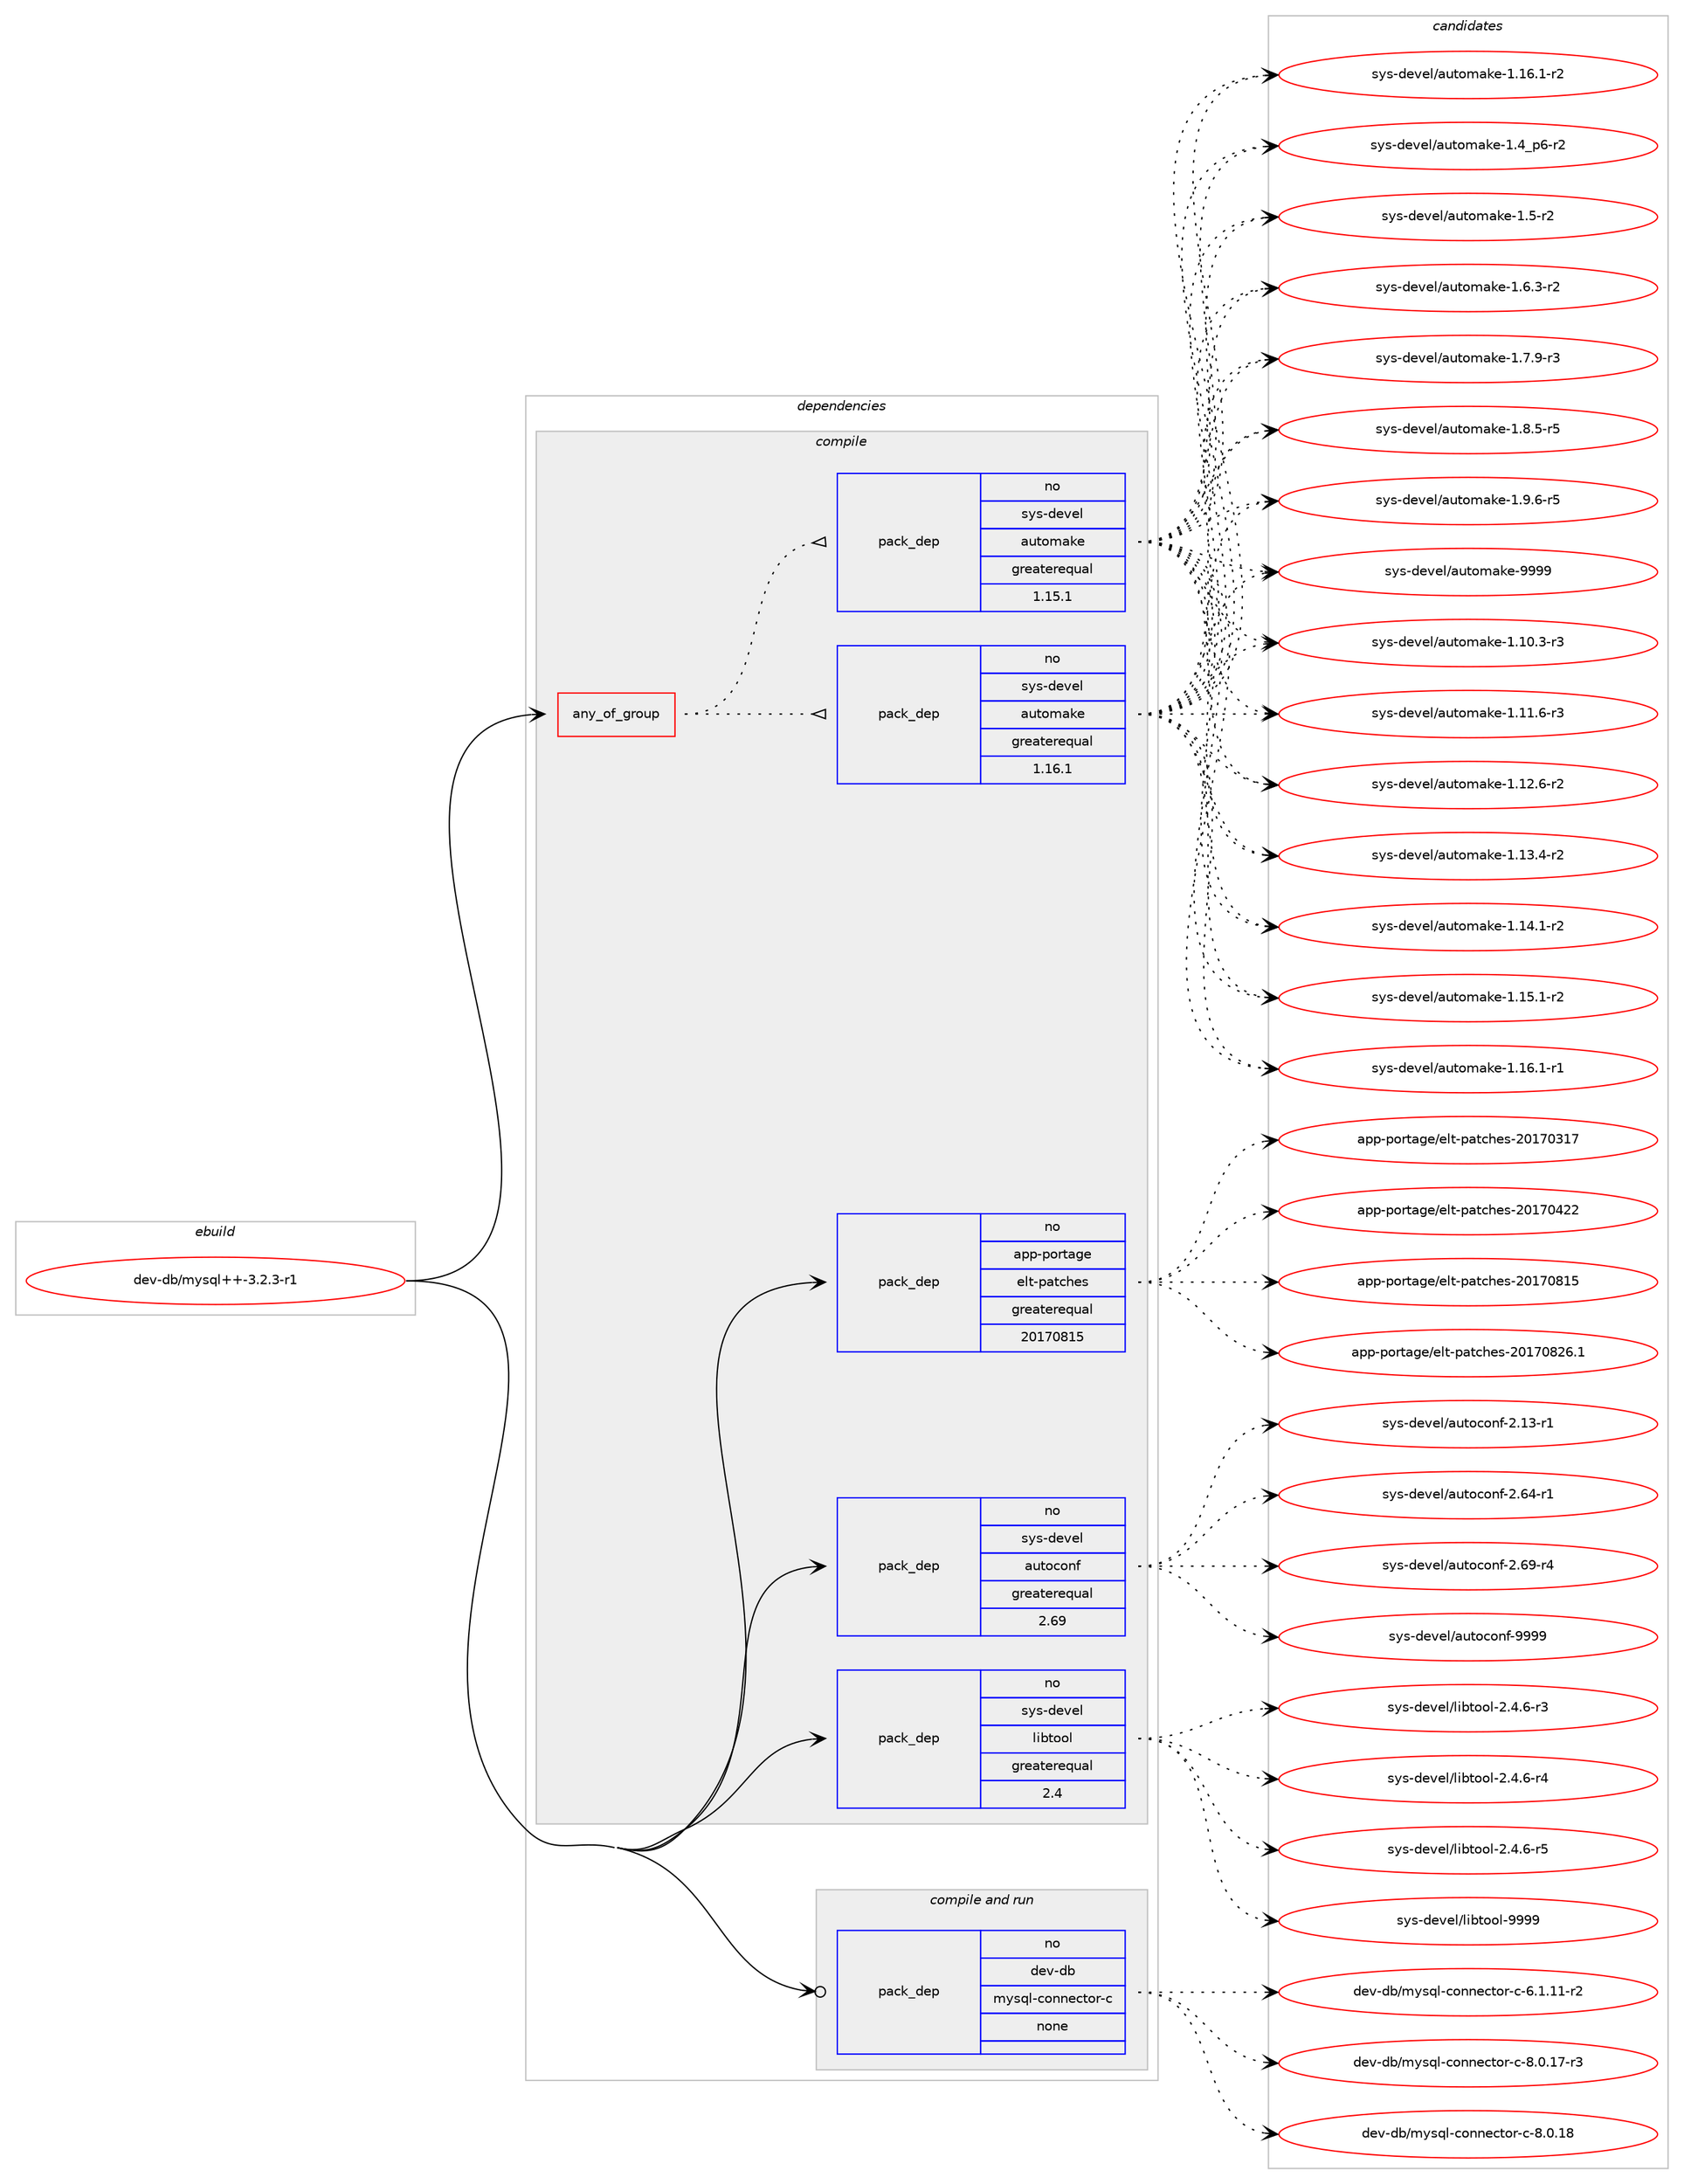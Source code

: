 digraph prolog {

# *************
# Graph options
# *************

newrank=true;
concentrate=true;
compound=true;
graph [rankdir=LR,fontname=Helvetica,fontsize=10,ranksep=1.5];#, ranksep=2.5, nodesep=0.2];
edge  [arrowhead=vee];
node  [fontname=Helvetica,fontsize=10];

# **********
# The ebuild
# **********

subgraph cluster_leftcol {
color=gray;
rank=same;
label=<<i>ebuild</i>>;
id [label="dev-db/mysql++-3.2.3-r1", color=red, width=4, href="../dev-db/mysql++-3.2.3-r1.svg"];
}

# ****************
# The dependencies
# ****************

subgraph cluster_midcol {
color=gray;
label=<<i>dependencies</i>>;
subgraph cluster_compile {
fillcolor="#eeeeee";
style=filled;
label=<<i>compile</i>>;
subgraph any9328 {
dependency520114 [label=<<TABLE BORDER="0" CELLBORDER="1" CELLSPACING="0" CELLPADDING="4"><TR><TD CELLPADDING="10">any_of_group</TD></TR></TABLE>>, shape=none, color=red];subgraph pack387211 {
dependency520115 [label=<<TABLE BORDER="0" CELLBORDER="1" CELLSPACING="0" CELLPADDING="4" WIDTH="220"><TR><TD ROWSPAN="6" CELLPADDING="30">pack_dep</TD></TR><TR><TD WIDTH="110">no</TD></TR><TR><TD>sys-devel</TD></TR><TR><TD>automake</TD></TR><TR><TD>greaterequal</TD></TR><TR><TD>1.16.1</TD></TR></TABLE>>, shape=none, color=blue];
}
dependency520114:e -> dependency520115:w [weight=20,style="dotted",arrowhead="oinv"];
subgraph pack387212 {
dependency520116 [label=<<TABLE BORDER="0" CELLBORDER="1" CELLSPACING="0" CELLPADDING="4" WIDTH="220"><TR><TD ROWSPAN="6" CELLPADDING="30">pack_dep</TD></TR><TR><TD WIDTH="110">no</TD></TR><TR><TD>sys-devel</TD></TR><TR><TD>automake</TD></TR><TR><TD>greaterequal</TD></TR><TR><TD>1.15.1</TD></TR></TABLE>>, shape=none, color=blue];
}
dependency520114:e -> dependency520116:w [weight=20,style="dotted",arrowhead="oinv"];
}
id:e -> dependency520114:w [weight=20,style="solid",arrowhead="vee"];
subgraph pack387213 {
dependency520117 [label=<<TABLE BORDER="0" CELLBORDER="1" CELLSPACING="0" CELLPADDING="4" WIDTH="220"><TR><TD ROWSPAN="6" CELLPADDING="30">pack_dep</TD></TR><TR><TD WIDTH="110">no</TD></TR><TR><TD>app-portage</TD></TR><TR><TD>elt-patches</TD></TR><TR><TD>greaterequal</TD></TR><TR><TD>20170815</TD></TR></TABLE>>, shape=none, color=blue];
}
id:e -> dependency520117:w [weight=20,style="solid",arrowhead="vee"];
subgraph pack387214 {
dependency520118 [label=<<TABLE BORDER="0" CELLBORDER="1" CELLSPACING="0" CELLPADDING="4" WIDTH="220"><TR><TD ROWSPAN="6" CELLPADDING="30">pack_dep</TD></TR><TR><TD WIDTH="110">no</TD></TR><TR><TD>sys-devel</TD></TR><TR><TD>autoconf</TD></TR><TR><TD>greaterequal</TD></TR><TR><TD>2.69</TD></TR></TABLE>>, shape=none, color=blue];
}
id:e -> dependency520118:w [weight=20,style="solid",arrowhead="vee"];
subgraph pack387215 {
dependency520119 [label=<<TABLE BORDER="0" CELLBORDER="1" CELLSPACING="0" CELLPADDING="4" WIDTH="220"><TR><TD ROWSPAN="6" CELLPADDING="30">pack_dep</TD></TR><TR><TD WIDTH="110">no</TD></TR><TR><TD>sys-devel</TD></TR><TR><TD>libtool</TD></TR><TR><TD>greaterequal</TD></TR><TR><TD>2.4</TD></TR></TABLE>>, shape=none, color=blue];
}
id:e -> dependency520119:w [weight=20,style="solid",arrowhead="vee"];
}
subgraph cluster_compileandrun {
fillcolor="#eeeeee";
style=filled;
label=<<i>compile and run</i>>;
subgraph pack387216 {
dependency520120 [label=<<TABLE BORDER="0" CELLBORDER="1" CELLSPACING="0" CELLPADDING="4" WIDTH="220"><TR><TD ROWSPAN="6" CELLPADDING="30">pack_dep</TD></TR><TR><TD WIDTH="110">no</TD></TR><TR><TD>dev-db</TD></TR><TR><TD>mysql-connector-c</TD></TR><TR><TD>none</TD></TR><TR><TD></TD></TR></TABLE>>, shape=none, color=blue];
}
id:e -> dependency520120:w [weight=20,style="solid",arrowhead="odotvee"];
}
subgraph cluster_run {
fillcolor="#eeeeee";
style=filled;
label=<<i>run</i>>;
}
}

# **************
# The candidates
# **************

subgraph cluster_choices {
rank=same;
color=gray;
label=<<i>candidates</i>>;

subgraph choice387211 {
color=black;
nodesep=1;
choice11512111545100101118101108479711711611110997107101454946494846514511451 [label="sys-devel/automake-1.10.3-r3", color=red, width=4,href="../sys-devel/automake-1.10.3-r3.svg"];
choice11512111545100101118101108479711711611110997107101454946494946544511451 [label="sys-devel/automake-1.11.6-r3", color=red, width=4,href="../sys-devel/automake-1.11.6-r3.svg"];
choice11512111545100101118101108479711711611110997107101454946495046544511450 [label="sys-devel/automake-1.12.6-r2", color=red, width=4,href="../sys-devel/automake-1.12.6-r2.svg"];
choice11512111545100101118101108479711711611110997107101454946495146524511450 [label="sys-devel/automake-1.13.4-r2", color=red, width=4,href="../sys-devel/automake-1.13.4-r2.svg"];
choice11512111545100101118101108479711711611110997107101454946495246494511450 [label="sys-devel/automake-1.14.1-r2", color=red, width=4,href="../sys-devel/automake-1.14.1-r2.svg"];
choice11512111545100101118101108479711711611110997107101454946495346494511450 [label="sys-devel/automake-1.15.1-r2", color=red, width=4,href="../sys-devel/automake-1.15.1-r2.svg"];
choice11512111545100101118101108479711711611110997107101454946495446494511449 [label="sys-devel/automake-1.16.1-r1", color=red, width=4,href="../sys-devel/automake-1.16.1-r1.svg"];
choice11512111545100101118101108479711711611110997107101454946495446494511450 [label="sys-devel/automake-1.16.1-r2", color=red, width=4,href="../sys-devel/automake-1.16.1-r2.svg"];
choice115121115451001011181011084797117116111109971071014549465295112544511450 [label="sys-devel/automake-1.4_p6-r2", color=red, width=4,href="../sys-devel/automake-1.4_p6-r2.svg"];
choice11512111545100101118101108479711711611110997107101454946534511450 [label="sys-devel/automake-1.5-r2", color=red, width=4,href="../sys-devel/automake-1.5-r2.svg"];
choice115121115451001011181011084797117116111109971071014549465446514511450 [label="sys-devel/automake-1.6.3-r2", color=red, width=4,href="../sys-devel/automake-1.6.3-r2.svg"];
choice115121115451001011181011084797117116111109971071014549465546574511451 [label="sys-devel/automake-1.7.9-r3", color=red, width=4,href="../sys-devel/automake-1.7.9-r3.svg"];
choice115121115451001011181011084797117116111109971071014549465646534511453 [label="sys-devel/automake-1.8.5-r5", color=red, width=4,href="../sys-devel/automake-1.8.5-r5.svg"];
choice115121115451001011181011084797117116111109971071014549465746544511453 [label="sys-devel/automake-1.9.6-r5", color=red, width=4,href="../sys-devel/automake-1.9.6-r5.svg"];
choice115121115451001011181011084797117116111109971071014557575757 [label="sys-devel/automake-9999", color=red, width=4,href="../sys-devel/automake-9999.svg"];
dependency520115:e -> choice11512111545100101118101108479711711611110997107101454946494846514511451:w [style=dotted,weight="100"];
dependency520115:e -> choice11512111545100101118101108479711711611110997107101454946494946544511451:w [style=dotted,weight="100"];
dependency520115:e -> choice11512111545100101118101108479711711611110997107101454946495046544511450:w [style=dotted,weight="100"];
dependency520115:e -> choice11512111545100101118101108479711711611110997107101454946495146524511450:w [style=dotted,weight="100"];
dependency520115:e -> choice11512111545100101118101108479711711611110997107101454946495246494511450:w [style=dotted,weight="100"];
dependency520115:e -> choice11512111545100101118101108479711711611110997107101454946495346494511450:w [style=dotted,weight="100"];
dependency520115:e -> choice11512111545100101118101108479711711611110997107101454946495446494511449:w [style=dotted,weight="100"];
dependency520115:e -> choice11512111545100101118101108479711711611110997107101454946495446494511450:w [style=dotted,weight="100"];
dependency520115:e -> choice115121115451001011181011084797117116111109971071014549465295112544511450:w [style=dotted,weight="100"];
dependency520115:e -> choice11512111545100101118101108479711711611110997107101454946534511450:w [style=dotted,weight="100"];
dependency520115:e -> choice115121115451001011181011084797117116111109971071014549465446514511450:w [style=dotted,weight="100"];
dependency520115:e -> choice115121115451001011181011084797117116111109971071014549465546574511451:w [style=dotted,weight="100"];
dependency520115:e -> choice115121115451001011181011084797117116111109971071014549465646534511453:w [style=dotted,weight="100"];
dependency520115:e -> choice115121115451001011181011084797117116111109971071014549465746544511453:w [style=dotted,weight="100"];
dependency520115:e -> choice115121115451001011181011084797117116111109971071014557575757:w [style=dotted,weight="100"];
}
subgraph choice387212 {
color=black;
nodesep=1;
choice11512111545100101118101108479711711611110997107101454946494846514511451 [label="sys-devel/automake-1.10.3-r3", color=red, width=4,href="../sys-devel/automake-1.10.3-r3.svg"];
choice11512111545100101118101108479711711611110997107101454946494946544511451 [label="sys-devel/automake-1.11.6-r3", color=red, width=4,href="../sys-devel/automake-1.11.6-r3.svg"];
choice11512111545100101118101108479711711611110997107101454946495046544511450 [label="sys-devel/automake-1.12.6-r2", color=red, width=4,href="../sys-devel/automake-1.12.6-r2.svg"];
choice11512111545100101118101108479711711611110997107101454946495146524511450 [label="sys-devel/automake-1.13.4-r2", color=red, width=4,href="../sys-devel/automake-1.13.4-r2.svg"];
choice11512111545100101118101108479711711611110997107101454946495246494511450 [label="sys-devel/automake-1.14.1-r2", color=red, width=4,href="../sys-devel/automake-1.14.1-r2.svg"];
choice11512111545100101118101108479711711611110997107101454946495346494511450 [label="sys-devel/automake-1.15.1-r2", color=red, width=4,href="../sys-devel/automake-1.15.1-r2.svg"];
choice11512111545100101118101108479711711611110997107101454946495446494511449 [label="sys-devel/automake-1.16.1-r1", color=red, width=4,href="../sys-devel/automake-1.16.1-r1.svg"];
choice11512111545100101118101108479711711611110997107101454946495446494511450 [label="sys-devel/automake-1.16.1-r2", color=red, width=4,href="../sys-devel/automake-1.16.1-r2.svg"];
choice115121115451001011181011084797117116111109971071014549465295112544511450 [label="sys-devel/automake-1.4_p6-r2", color=red, width=4,href="../sys-devel/automake-1.4_p6-r2.svg"];
choice11512111545100101118101108479711711611110997107101454946534511450 [label="sys-devel/automake-1.5-r2", color=red, width=4,href="../sys-devel/automake-1.5-r2.svg"];
choice115121115451001011181011084797117116111109971071014549465446514511450 [label="sys-devel/automake-1.6.3-r2", color=red, width=4,href="../sys-devel/automake-1.6.3-r2.svg"];
choice115121115451001011181011084797117116111109971071014549465546574511451 [label="sys-devel/automake-1.7.9-r3", color=red, width=4,href="../sys-devel/automake-1.7.9-r3.svg"];
choice115121115451001011181011084797117116111109971071014549465646534511453 [label="sys-devel/automake-1.8.5-r5", color=red, width=4,href="../sys-devel/automake-1.8.5-r5.svg"];
choice115121115451001011181011084797117116111109971071014549465746544511453 [label="sys-devel/automake-1.9.6-r5", color=red, width=4,href="../sys-devel/automake-1.9.6-r5.svg"];
choice115121115451001011181011084797117116111109971071014557575757 [label="sys-devel/automake-9999", color=red, width=4,href="../sys-devel/automake-9999.svg"];
dependency520116:e -> choice11512111545100101118101108479711711611110997107101454946494846514511451:w [style=dotted,weight="100"];
dependency520116:e -> choice11512111545100101118101108479711711611110997107101454946494946544511451:w [style=dotted,weight="100"];
dependency520116:e -> choice11512111545100101118101108479711711611110997107101454946495046544511450:w [style=dotted,weight="100"];
dependency520116:e -> choice11512111545100101118101108479711711611110997107101454946495146524511450:w [style=dotted,weight="100"];
dependency520116:e -> choice11512111545100101118101108479711711611110997107101454946495246494511450:w [style=dotted,weight="100"];
dependency520116:e -> choice11512111545100101118101108479711711611110997107101454946495346494511450:w [style=dotted,weight="100"];
dependency520116:e -> choice11512111545100101118101108479711711611110997107101454946495446494511449:w [style=dotted,weight="100"];
dependency520116:e -> choice11512111545100101118101108479711711611110997107101454946495446494511450:w [style=dotted,weight="100"];
dependency520116:e -> choice115121115451001011181011084797117116111109971071014549465295112544511450:w [style=dotted,weight="100"];
dependency520116:e -> choice11512111545100101118101108479711711611110997107101454946534511450:w [style=dotted,weight="100"];
dependency520116:e -> choice115121115451001011181011084797117116111109971071014549465446514511450:w [style=dotted,weight="100"];
dependency520116:e -> choice115121115451001011181011084797117116111109971071014549465546574511451:w [style=dotted,weight="100"];
dependency520116:e -> choice115121115451001011181011084797117116111109971071014549465646534511453:w [style=dotted,weight="100"];
dependency520116:e -> choice115121115451001011181011084797117116111109971071014549465746544511453:w [style=dotted,weight="100"];
dependency520116:e -> choice115121115451001011181011084797117116111109971071014557575757:w [style=dotted,weight="100"];
}
subgraph choice387213 {
color=black;
nodesep=1;
choice97112112451121111141169710310147101108116451129711699104101115455048495548514955 [label="app-portage/elt-patches-20170317", color=red, width=4,href="../app-portage/elt-patches-20170317.svg"];
choice97112112451121111141169710310147101108116451129711699104101115455048495548525050 [label="app-portage/elt-patches-20170422", color=red, width=4,href="../app-portage/elt-patches-20170422.svg"];
choice97112112451121111141169710310147101108116451129711699104101115455048495548564953 [label="app-portage/elt-patches-20170815", color=red, width=4,href="../app-portage/elt-patches-20170815.svg"];
choice971121124511211111411697103101471011081164511297116991041011154550484955485650544649 [label="app-portage/elt-patches-20170826.1", color=red, width=4,href="../app-portage/elt-patches-20170826.1.svg"];
dependency520117:e -> choice97112112451121111141169710310147101108116451129711699104101115455048495548514955:w [style=dotted,weight="100"];
dependency520117:e -> choice97112112451121111141169710310147101108116451129711699104101115455048495548525050:w [style=dotted,weight="100"];
dependency520117:e -> choice97112112451121111141169710310147101108116451129711699104101115455048495548564953:w [style=dotted,weight="100"];
dependency520117:e -> choice971121124511211111411697103101471011081164511297116991041011154550484955485650544649:w [style=dotted,weight="100"];
}
subgraph choice387214 {
color=black;
nodesep=1;
choice1151211154510010111810110847971171161119911111010245504649514511449 [label="sys-devel/autoconf-2.13-r1", color=red, width=4,href="../sys-devel/autoconf-2.13-r1.svg"];
choice1151211154510010111810110847971171161119911111010245504654524511449 [label="sys-devel/autoconf-2.64-r1", color=red, width=4,href="../sys-devel/autoconf-2.64-r1.svg"];
choice1151211154510010111810110847971171161119911111010245504654574511452 [label="sys-devel/autoconf-2.69-r4", color=red, width=4,href="../sys-devel/autoconf-2.69-r4.svg"];
choice115121115451001011181011084797117116111991111101024557575757 [label="sys-devel/autoconf-9999", color=red, width=4,href="../sys-devel/autoconf-9999.svg"];
dependency520118:e -> choice1151211154510010111810110847971171161119911111010245504649514511449:w [style=dotted,weight="100"];
dependency520118:e -> choice1151211154510010111810110847971171161119911111010245504654524511449:w [style=dotted,weight="100"];
dependency520118:e -> choice1151211154510010111810110847971171161119911111010245504654574511452:w [style=dotted,weight="100"];
dependency520118:e -> choice115121115451001011181011084797117116111991111101024557575757:w [style=dotted,weight="100"];
}
subgraph choice387215 {
color=black;
nodesep=1;
choice1151211154510010111810110847108105981161111111084550465246544511451 [label="sys-devel/libtool-2.4.6-r3", color=red, width=4,href="../sys-devel/libtool-2.4.6-r3.svg"];
choice1151211154510010111810110847108105981161111111084550465246544511452 [label="sys-devel/libtool-2.4.6-r4", color=red, width=4,href="../sys-devel/libtool-2.4.6-r4.svg"];
choice1151211154510010111810110847108105981161111111084550465246544511453 [label="sys-devel/libtool-2.4.6-r5", color=red, width=4,href="../sys-devel/libtool-2.4.6-r5.svg"];
choice1151211154510010111810110847108105981161111111084557575757 [label="sys-devel/libtool-9999", color=red, width=4,href="../sys-devel/libtool-9999.svg"];
dependency520119:e -> choice1151211154510010111810110847108105981161111111084550465246544511451:w [style=dotted,weight="100"];
dependency520119:e -> choice1151211154510010111810110847108105981161111111084550465246544511452:w [style=dotted,weight="100"];
dependency520119:e -> choice1151211154510010111810110847108105981161111111084550465246544511453:w [style=dotted,weight="100"];
dependency520119:e -> choice1151211154510010111810110847108105981161111111084557575757:w [style=dotted,weight="100"];
}
subgraph choice387216 {
color=black;
nodesep=1;
choice1001011184510098471091211151131084599111110110101991161111144599455446494649494511450 [label="dev-db/mysql-connector-c-6.1.11-r2", color=red, width=4,href="../dev-db/mysql-connector-c-6.1.11-r2.svg"];
choice1001011184510098471091211151131084599111110110101991161111144599455646484649554511451 [label="dev-db/mysql-connector-c-8.0.17-r3", color=red, width=4,href="../dev-db/mysql-connector-c-8.0.17-r3.svg"];
choice100101118451009847109121115113108459911111011010199116111114459945564648464956 [label="dev-db/mysql-connector-c-8.0.18", color=red, width=4,href="../dev-db/mysql-connector-c-8.0.18.svg"];
dependency520120:e -> choice1001011184510098471091211151131084599111110110101991161111144599455446494649494511450:w [style=dotted,weight="100"];
dependency520120:e -> choice1001011184510098471091211151131084599111110110101991161111144599455646484649554511451:w [style=dotted,weight="100"];
dependency520120:e -> choice100101118451009847109121115113108459911111011010199116111114459945564648464956:w [style=dotted,weight="100"];
}
}

}
